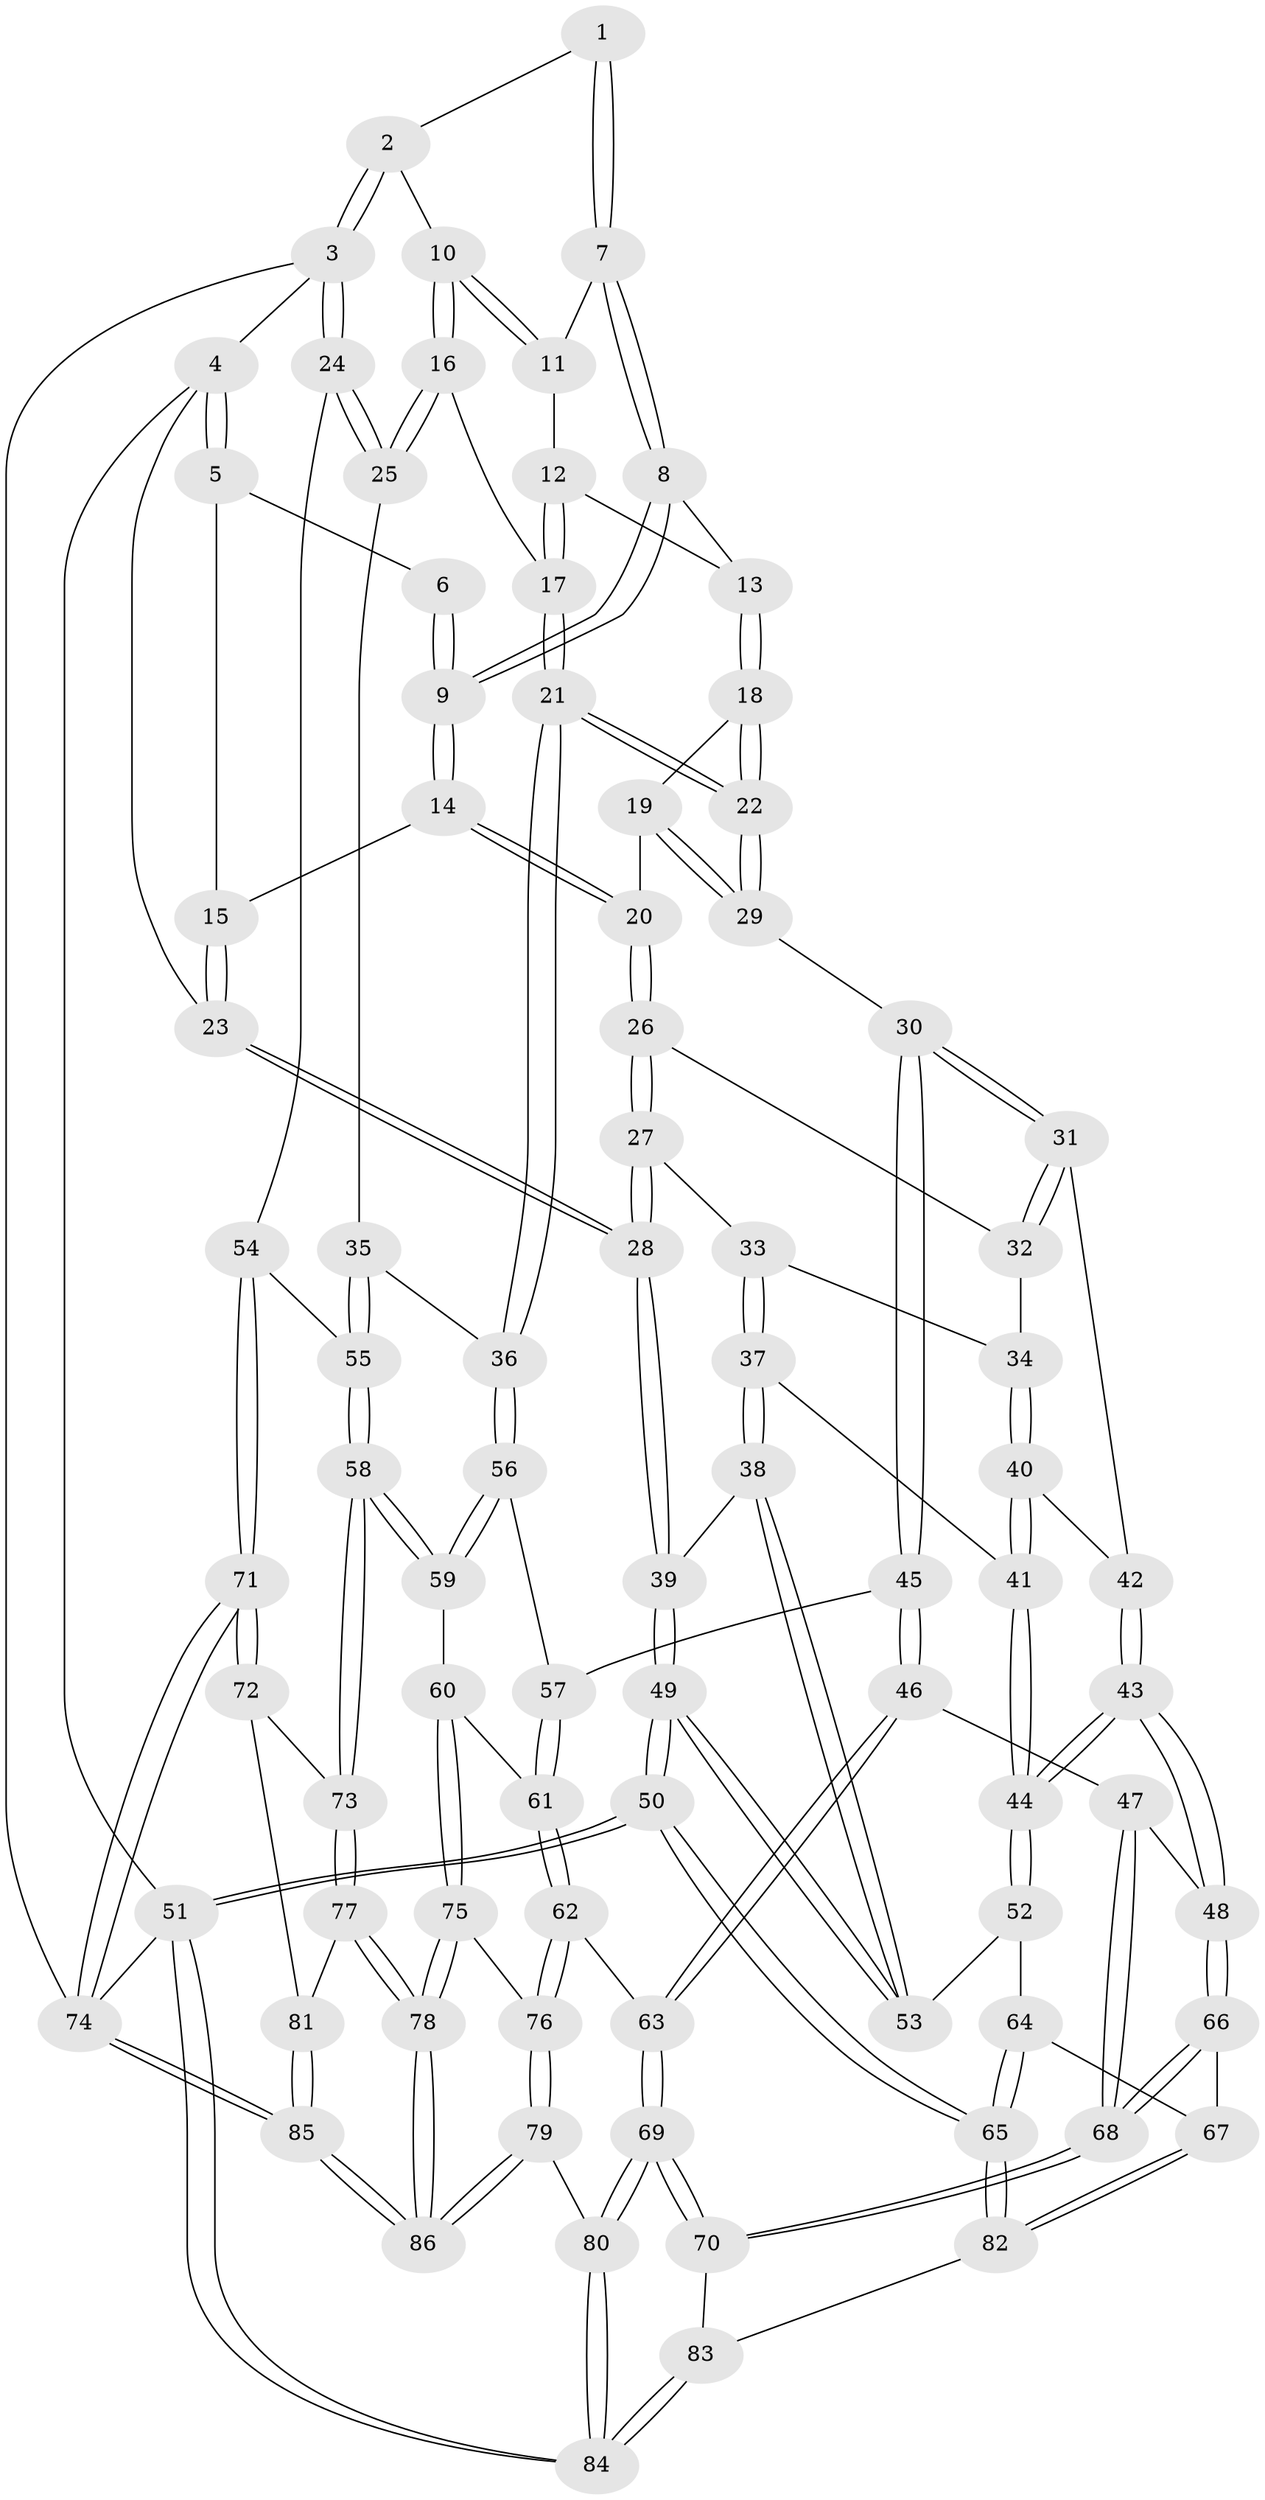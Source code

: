 // Generated by graph-tools (version 1.1) at 2025/01/03/09/25 05:01:24]
// undirected, 86 vertices, 212 edges
graph export_dot {
graph [start="1"]
  node [color=gray90,style=filled];
  1 [pos="+0.6005897612570887+0"];
  2 [pos="+0.8237624524887959+0"];
  3 [pos="+1+0"];
  4 [pos="+0+0"];
  5 [pos="+0.013560882642504955+0"];
  6 [pos="+0.3921800227500335+0"];
  7 [pos="+0.6075186418814019+0"];
  8 [pos="+0.5706764538663545+0.07151512551745999"];
  9 [pos="+0.424331419229753+0.1712550909429778"];
  10 [pos="+0.8022222548132831+0.18927264987080697"];
  11 [pos="+0.6695953968665738+0.04643844973499638"];
  12 [pos="+0.6461598719052575+0.17872414343495582"];
  13 [pos="+0.6086999771097433+0.17371806868749134"];
  14 [pos="+0.4120009189358154+0.2035476664174009"];
  15 [pos="+0.3979427585840985+0.19214559282579213"];
  16 [pos="+0.8023094983308212+0.18954950797877346"];
  17 [pos="+0.7724007479231251+0.22088738829292925"];
  18 [pos="+0.5710822098652566+0.21204539298506983"];
  19 [pos="+0.4649169708447857+0.24236590156014878"];
  20 [pos="+0.41220809272502934+0.20884989451829042"];
  21 [pos="+0.7151442284277351+0.3940396845179412"];
  22 [pos="+0.69862469968231+0.38693878093692785"];
  23 [pos="+0+0"];
  24 [pos="+1+0.1418853021467074"];
  25 [pos="+1+0.18519893180689664"];
  26 [pos="+0.3708455801137207+0.24044380358979126"];
  27 [pos="+0.1302311476127225+0.22125441911058627"];
  28 [pos="+0+0.14698466271511765"];
  29 [pos="+0.5147180803062921+0.34708250446463973"];
  30 [pos="+0.4496447198190891+0.4390416854790708"];
  31 [pos="+0.41785794383014063+0.43353634171226585"];
  32 [pos="+0.36548111583784026+0.2565113837456491"];
  33 [pos="+0.2829259534003856+0.347047666772762"];
  34 [pos="+0.31348600262544446+0.34157526463413446"];
  35 [pos="+0.8462174005354429+0.4208255893211147"];
  36 [pos="+0.7166907161800349+0.3984015015014254"];
  37 [pos="+0.1926273463411719+0.4251730572146395"];
  38 [pos="+0.13668087487043537+0.41474114282962454"];
  39 [pos="+0+0.17167446105424794"];
  40 [pos="+0.3488620562176264+0.4392918052710119"];
  41 [pos="+0.2283718918880082+0.44946172887267855"];
  42 [pos="+0.35299567865528936+0.4419194238676122"];
  43 [pos="+0.31275730728532813+0.6464665189723783"];
  44 [pos="+0.2846062030052292+0.6334738100557754"];
  45 [pos="+0.5041760620454767+0.5527852930738127"];
  46 [pos="+0.4150180572804483+0.6602456866061895"];
  47 [pos="+0.3314523804463286+0.66177636876972"];
  48 [pos="+0.32690554426660284+0.660025932265021"];
  49 [pos="+0+0.5277606090191318"];
  50 [pos="+0+0.8022396346594798"];
  51 [pos="+0+1"];
  52 [pos="+0.1614056565345065+0.6225986257036561"];
  53 [pos="+0.14501998756409654+0.6036511294436437"];
  54 [pos="+1+0.5615961013629617"];
  55 [pos="+1+0.5700212910678294"];
  56 [pos="+0.7141840453576981+0.40699312467091303"];
  57 [pos="+0.5498958896552472+0.5480079564789454"];
  58 [pos="+0.8461370338687162+0.6850186260326627"];
  59 [pos="+0.778916470844962+0.6692952893947846"];
  60 [pos="+0.7190969471165174+0.6962987458049277"];
  61 [pos="+0.6847730714004535+0.6930836639321261"];
  62 [pos="+0.535992043941044+0.7611878549773962"];
  63 [pos="+0.49505982023323913+0.7484485495674253"];
  64 [pos="+0.11619410170926489+0.6905005372989064"];
  65 [pos="+0+0.7962608285186008"];
  66 [pos="+0.1933541039954409+0.8111762405219844"];
  67 [pos="+0.17151974503075576+0.8159591551931897"];
  68 [pos="+0.3389559210917749+0.9233364154542559"];
  69 [pos="+0.36894630696094505+0.9893590173802549"];
  70 [pos="+0.34802393662798475+0.9438281739985711"];
  71 [pos="+1+0.8456364105606735"];
  72 [pos="+1+0.8313848889000386"];
  73 [pos="+0.8512002677130339+0.7051519972818603"];
  74 [pos="+1+1"];
  75 [pos="+0.6882029896458944+0.9280045209796439"];
  76 [pos="+0.5474734586599269+0.7881523178457501"];
  77 [pos="+0.8574114819792108+0.8636299514598479"];
  78 [pos="+0.6939200460201522+0.9515034595911405"];
  79 [pos="+0.4895025974611227+1"];
  80 [pos="+0.3840648228352658+1"];
  81 [pos="+0.8888366368899975+0.8861356296708011"];
  82 [pos="+0.1317346613517749+0.8526335104946863"];
  83 [pos="+0.13311340742496422+0.8589123730947263"];
  84 [pos="+0.20653135244359203+1"];
  85 [pos="+1+1"];
  86 [pos="+0.6326240472331887+1"];
  1 -- 2;
  1 -- 7;
  1 -- 7;
  2 -- 3;
  2 -- 3;
  2 -- 10;
  3 -- 4;
  3 -- 24;
  3 -- 24;
  3 -- 74;
  4 -- 5;
  4 -- 5;
  4 -- 23;
  4 -- 51;
  5 -- 6;
  5 -- 15;
  6 -- 9;
  6 -- 9;
  7 -- 8;
  7 -- 8;
  7 -- 11;
  8 -- 9;
  8 -- 9;
  8 -- 13;
  9 -- 14;
  9 -- 14;
  10 -- 11;
  10 -- 11;
  10 -- 16;
  10 -- 16;
  11 -- 12;
  12 -- 13;
  12 -- 17;
  12 -- 17;
  13 -- 18;
  13 -- 18;
  14 -- 15;
  14 -- 20;
  14 -- 20;
  15 -- 23;
  15 -- 23;
  16 -- 17;
  16 -- 25;
  16 -- 25;
  17 -- 21;
  17 -- 21;
  18 -- 19;
  18 -- 22;
  18 -- 22;
  19 -- 20;
  19 -- 29;
  19 -- 29;
  20 -- 26;
  20 -- 26;
  21 -- 22;
  21 -- 22;
  21 -- 36;
  21 -- 36;
  22 -- 29;
  22 -- 29;
  23 -- 28;
  23 -- 28;
  24 -- 25;
  24 -- 25;
  24 -- 54;
  25 -- 35;
  26 -- 27;
  26 -- 27;
  26 -- 32;
  27 -- 28;
  27 -- 28;
  27 -- 33;
  28 -- 39;
  28 -- 39;
  29 -- 30;
  30 -- 31;
  30 -- 31;
  30 -- 45;
  30 -- 45;
  31 -- 32;
  31 -- 32;
  31 -- 42;
  32 -- 34;
  33 -- 34;
  33 -- 37;
  33 -- 37;
  34 -- 40;
  34 -- 40;
  35 -- 36;
  35 -- 55;
  35 -- 55;
  36 -- 56;
  36 -- 56;
  37 -- 38;
  37 -- 38;
  37 -- 41;
  38 -- 39;
  38 -- 53;
  38 -- 53;
  39 -- 49;
  39 -- 49;
  40 -- 41;
  40 -- 41;
  40 -- 42;
  41 -- 44;
  41 -- 44;
  42 -- 43;
  42 -- 43;
  43 -- 44;
  43 -- 44;
  43 -- 48;
  43 -- 48;
  44 -- 52;
  44 -- 52;
  45 -- 46;
  45 -- 46;
  45 -- 57;
  46 -- 47;
  46 -- 63;
  46 -- 63;
  47 -- 48;
  47 -- 68;
  47 -- 68;
  48 -- 66;
  48 -- 66;
  49 -- 50;
  49 -- 50;
  49 -- 53;
  49 -- 53;
  50 -- 51;
  50 -- 51;
  50 -- 65;
  50 -- 65;
  51 -- 84;
  51 -- 84;
  51 -- 74;
  52 -- 53;
  52 -- 64;
  54 -- 55;
  54 -- 71;
  54 -- 71;
  55 -- 58;
  55 -- 58;
  56 -- 57;
  56 -- 59;
  56 -- 59;
  57 -- 61;
  57 -- 61;
  58 -- 59;
  58 -- 59;
  58 -- 73;
  58 -- 73;
  59 -- 60;
  60 -- 61;
  60 -- 75;
  60 -- 75;
  61 -- 62;
  61 -- 62;
  62 -- 63;
  62 -- 76;
  62 -- 76;
  63 -- 69;
  63 -- 69;
  64 -- 65;
  64 -- 65;
  64 -- 67;
  65 -- 82;
  65 -- 82;
  66 -- 67;
  66 -- 68;
  66 -- 68;
  67 -- 82;
  67 -- 82;
  68 -- 70;
  68 -- 70;
  69 -- 70;
  69 -- 70;
  69 -- 80;
  69 -- 80;
  70 -- 83;
  71 -- 72;
  71 -- 72;
  71 -- 74;
  71 -- 74;
  72 -- 73;
  72 -- 81;
  73 -- 77;
  73 -- 77;
  74 -- 85;
  74 -- 85;
  75 -- 76;
  75 -- 78;
  75 -- 78;
  76 -- 79;
  76 -- 79;
  77 -- 78;
  77 -- 78;
  77 -- 81;
  78 -- 86;
  78 -- 86;
  79 -- 80;
  79 -- 86;
  79 -- 86;
  80 -- 84;
  80 -- 84;
  81 -- 85;
  81 -- 85;
  82 -- 83;
  83 -- 84;
  83 -- 84;
  85 -- 86;
  85 -- 86;
}
